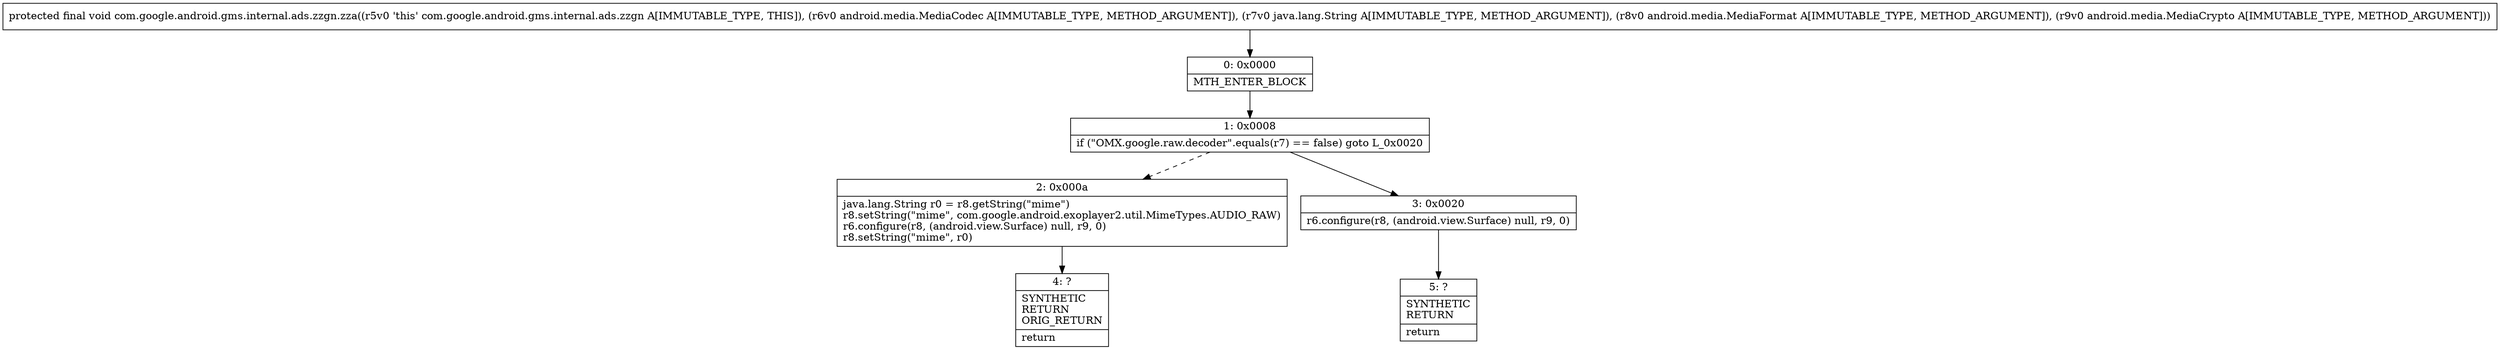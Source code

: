 digraph "CFG forcom.google.android.gms.internal.ads.zzgn.zza(Landroid\/media\/MediaCodec;Ljava\/lang\/String;Landroid\/media\/MediaFormat;Landroid\/media\/MediaCrypto;)V" {
Node_0 [shape=record,label="{0\:\ 0x0000|MTH_ENTER_BLOCK\l}"];
Node_1 [shape=record,label="{1\:\ 0x0008|if (\"OMX.google.raw.decoder\".equals(r7) == false) goto L_0x0020\l}"];
Node_2 [shape=record,label="{2\:\ 0x000a|java.lang.String r0 = r8.getString(\"mime\")\lr8.setString(\"mime\", com.google.android.exoplayer2.util.MimeTypes.AUDIO_RAW)\lr6.configure(r8, (android.view.Surface) null, r9, 0)\lr8.setString(\"mime\", r0)\l}"];
Node_3 [shape=record,label="{3\:\ 0x0020|r6.configure(r8, (android.view.Surface) null, r9, 0)\l}"];
Node_4 [shape=record,label="{4\:\ ?|SYNTHETIC\lRETURN\lORIG_RETURN\l|return\l}"];
Node_5 [shape=record,label="{5\:\ ?|SYNTHETIC\lRETURN\l|return\l}"];
MethodNode[shape=record,label="{protected final void com.google.android.gms.internal.ads.zzgn.zza((r5v0 'this' com.google.android.gms.internal.ads.zzgn A[IMMUTABLE_TYPE, THIS]), (r6v0 android.media.MediaCodec A[IMMUTABLE_TYPE, METHOD_ARGUMENT]), (r7v0 java.lang.String A[IMMUTABLE_TYPE, METHOD_ARGUMENT]), (r8v0 android.media.MediaFormat A[IMMUTABLE_TYPE, METHOD_ARGUMENT]), (r9v0 android.media.MediaCrypto A[IMMUTABLE_TYPE, METHOD_ARGUMENT])) }"];
MethodNode -> Node_0;
Node_0 -> Node_1;
Node_1 -> Node_2[style=dashed];
Node_1 -> Node_3;
Node_2 -> Node_4;
Node_3 -> Node_5;
}

